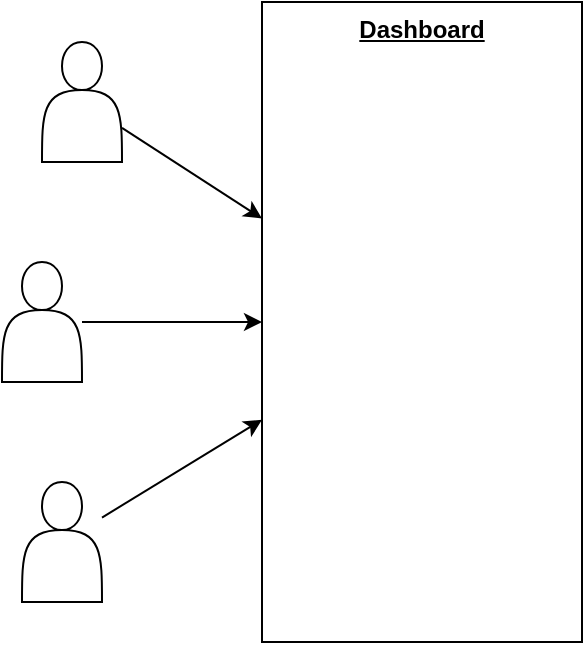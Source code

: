 <mxfile version="22.1.2" type="device">
  <diagram id="C5RBs43oDa-KdzZeNtuy" name="Page-1">
    <mxGraphModel dx="803" dy="447" grid="1" gridSize="10" guides="1" tooltips="1" connect="1" arrows="1" fold="1" page="1" pageScale="1" pageWidth="827" pageHeight="1169" math="0" shadow="0">
      <root>
        <mxCell id="WIyWlLk6GJQsqaUBKTNV-0" />
        <mxCell id="WIyWlLk6GJQsqaUBKTNV-1" parent="WIyWlLk6GJQsqaUBKTNV-0" />
        <mxCell id="h2-4KKPt1dcH0Z3YfNcZ-0" value="&lt;b&gt;&lt;u&gt;Dashboard&lt;/u&gt;&lt;/b&gt;" style="rounded=0;whiteSpace=wrap;html=1;verticalAlign=top;" vertex="1" parent="WIyWlLk6GJQsqaUBKTNV-1">
          <mxGeometry x="160" y="220" width="160" height="320" as="geometry" />
        </mxCell>
        <mxCell id="h2-4KKPt1dcH0Z3YfNcZ-2" value="" style="shape=actor;whiteSpace=wrap;html=1;" vertex="1" parent="WIyWlLk6GJQsqaUBKTNV-1">
          <mxGeometry x="50" y="240" width="40" height="60" as="geometry" />
        </mxCell>
        <mxCell id="h2-4KKPt1dcH0Z3YfNcZ-4" value="" style="edgeStyle=none;orthogonalLoop=1;jettySize=auto;html=1;rounded=0;" edge="1" parent="WIyWlLk6GJQsqaUBKTNV-1" source="h2-4KKPt1dcH0Z3YfNcZ-2" target="h2-4KKPt1dcH0Z3YfNcZ-0">
          <mxGeometry width="100" relative="1" as="geometry">
            <mxPoint x="70" y="350" as="sourcePoint" />
            <mxPoint x="170" y="350" as="targetPoint" />
            <Array as="points" />
          </mxGeometry>
        </mxCell>
        <mxCell id="h2-4KKPt1dcH0Z3YfNcZ-5" value="" style="shape=actor;whiteSpace=wrap;html=1;" vertex="1" parent="WIyWlLk6GJQsqaUBKTNV-1">
          <mxGeometry x="30" y="350" width="40" height="60" as="geometry" />
        </mxCell>
        <mxCell id="h2-4KKPt1dcH0Z3YfNcZ-7" value="" style="edgeStyle=none;orthogonalLoop=1;jettySize=auto;html=1;rounded=0;" edge="1" parent="WIyWlLk6GJQsqaUBKTNV-1" source="h2-4KKPt1dcH0Z3YfNcZ-5" target="h2-4KKPt1dcH0Z3YfNcZ-0">
          <mxGeometry width="100" relative="1" as="geometry">
            <mxPoint x="100" y="293" as="sourcePoint" />
            <mxPoint x="170" y="338" as="targetPoint" />
            <Array as="points" />
          </mxGeometry>
        </mxCell>
        <mxCell id="h2-4KKPt1dcH0Z3YfNcZ-8" value="" style="shape=actor;whiteSpace=wrap;html=1;" vertex="1" parent="WIyWlLk6GJQsqaUBKTNV-1">
          <mxGeometry x="40" y="460" width="40" height="60" as="geometry" />
        </mxCell>
        <mxCell id="h2-4KKPt1dcH0Z3YfNcZ-10" value="" style="edgeStyle=none;orthogonalLoop=1;jettySize=auto;html=1;rounded=0;" edge="1" parent="WIyWlLk6GJQsqaUBKTNV-1" source="h2-4KKPt1dcH0Z3YfNcZ-8" target="h2-4KKPt1dcH0Z3YfNcZ-0">
          <mxGeometry width="100" relative="1" as="geometry">
            <mxPoint x="80" y="390" as="sourcePoint" />
            <mxPoint x="170" y="390" as="targetPoint" />
            <Array as="points" />
          </mxGeometry>
        </mxCell>
      </root>
    </mxGraphModel>
  </diagram>
</mxfile>
